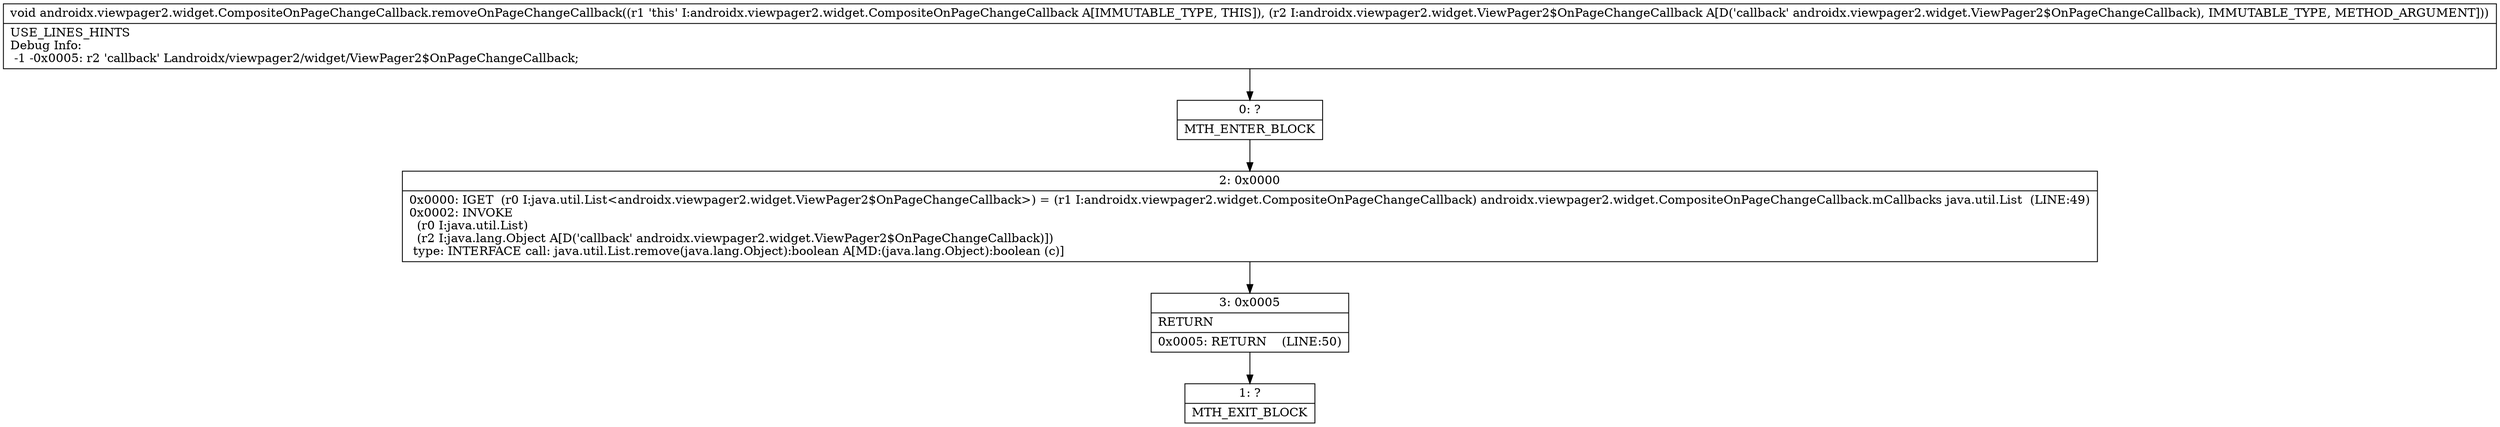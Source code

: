 digraph "CFG forandroidx.viewpager2.widget.CompositeOnPageChangeCallback.removeOnPageChangeCallback(Landroidx\/viewpager2\/widget\/ViewPager2$OnPageChangeCallback;)V" {
Node_0 [shape=record,label="{0\:\ ?|MTH_ENTER_BLOCK\l}"];
Node_2 [shape=record,label="{2\:\ 0x0000|0x0000: IGET  (r0 I:java.util.List\<androidx.viewpager2.widget.ViewPager2$OnPageChangeCallback\>) = (r1 I:androidx.viewpager2.widget.CompositeOnPageChangeCallback) androidx.viewpager2.widget.CompositeOnPageChangeCallback.mCallbacks java.util.List  (LINE:49)\l0x0002: INVOKE  \l  (r0 I:java.util.List)\l  (r2 I:java.lang.Object A[D('callback' androidx.viewpager2.widget.ViewPager2$OnPageChangeCallback)])\l type: INTERFACE call: java.util.List.remove(java.lang.Object):boolean A[MD:(java.lang.Object):boolean (c)]\l}"];
Node_3 [shape=record,label="{3\:\ 0x0005|RETURN\l|0x0005: RETURN    (LINE:50)\l}"];
Node_1 [shape=record,label="{1\:\ ?|MTH_EXIT_BLOCK\l}"];
MethodNode[shape=record,label="{void androidx.viewpager2.widget.CompositeOnPageChangeCallback.removeOnPageChangeCallback((r1 'this' I:androidx.viewpager2.widget.CompositeOnPageChangeCallback A[IMMUTABLE_TYPE, THIS]), (r2 I:androidx.viewpager2.widget.ViewPager2$OnPageChangeCallback A[D('callback' androidx.viewpager2.widget.ViewPager2$OnPageChangeCallback), IMMUTABLE_TYPE, METHOD_ARGUMENT]))  | USE_LINES_HINTS\lDebug Info:\l  \-1 \-0x0005: r2 'callback' Landroidx\/viewpager2\/widget\/ViewPager2$OnPageChangeCallback;\l}"];
MethodNode -> Node_0;Node_0 -> Node_2;
Node_2 -> Node_3;
Node_3 -> Node_1;
}

